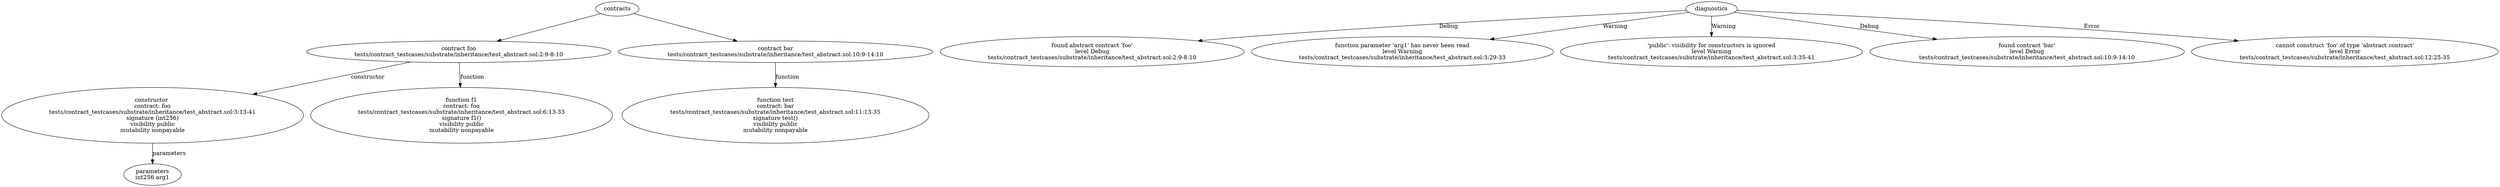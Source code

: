 strict digraph "tests/contract_testcases/substrate/inheritance/test_abstract.sol" {
	contract [label="contract foo\ntests/contract_testcases/substrate/inheritance/test_abstract.sol:2:9-8:10"]
	node_2 [label="constructor \ncontract: foo\ntests/contract_testcases/substrate/inheritance/test_abstract.sol:3:13-41\nsignature (int256)\nvisibility public\nmutability nonpayable"]
	parameters [label="parameters\nint256 arg1"]
	f1 [label="function f1\ncontract: foo\ntests/contract_testcases/substrate/inheritance/test_abstract.sol:6:13-33\nsignature f1()\nvisibility public\nmutability nonpayable"]
	contract_5 [label="contract bar\ntests/contract_testcases/substrate/inheritance/test_abstract.sol:10:9-14:10"]
	test [label="function test\ncontract: bar\ntests/contract_testcases/substrate/inheritance/test_abstract.sol:11:13-35\nsignature test()\nvisibility public\nmutability nonpayable"]
	diagnostic [label="found abstract contract 'foo'\nlevel Debug\ntests/contract_testcases/substrate/inheritance/test_abstract.sol:2:9-8:10"]
	diagnostic_9 [label="function parameter 'arg1' has never been read\nlevel Warning\ntests/contract_testcases/substrate/inheritance/test_abstract.sol:3:29-33"]
	diagnostic_10 [label="'public': visibility for constructors is ignored\nlevel Warning\ntests/contract_testcases/substrate/inheritance/test_abstract.sol:3:35-41"]
	diagnostic_11 [label="found contract 'bar'\nlevel Debug\ntests/contract_testcases/substrate/inheritance/test_abstract.sol:10:9-14:10"]
	diagnostic_12 [label="cannot construct 'foo' of type 'abstract contract'\nlevel Error\ntests/contract_testcases/substrate/inheritance/test_abstract.sol:12:25-35"]
	contracts -> contract
	contract -> node_2 [label="constructor"]
	node_2 -> parameters [label="parameters"]
	contract -> f1 [label="function"]
	contracts -> contract_5
	contract_5 -> test [label="function"]
	diagnostics -> diagnostic [label="Debug"]
	diagnostics -> diagnostic_9 [label="Warning"]
	diagnostics -> diagnostic_10 [label="Warning"]
	diagnostics -> diagnostic_11 [label="Debug"]
	diagnostics -> diagnostic_12 [label="Error"]
}
